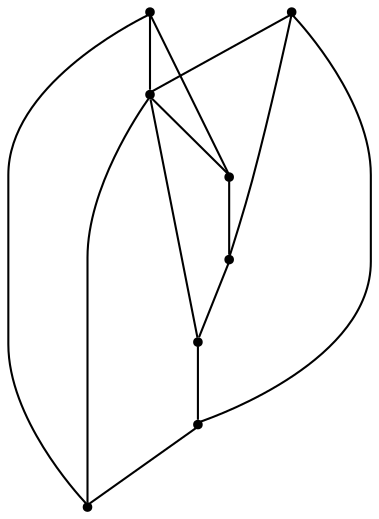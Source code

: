 graph {
  node [shape=point,comment="{\"directed\":false,\"doi\":\"10.1007/978-3-319-73915-1_34\",\"figure\":\"? (6)\"}"]

  v0 [pos="308.20742505821937,251.83915974158498"]
  v1 [pos="308.2074250582193,304.38035358208685"]
  v2 [pos="308.20742505821937,356.9212930720352"]
  v3 [pos="308.20742505821937,409.4624869125371"]
  v4 [pos="255.66156134110022,304.38035358208685"]
  v5 [pos="255.66156134110022,409.4624869125371"]
  v6 [pos="255.66156134110022,251.83076617331886"]
  v7 [pos="255.66156134110022,356.9212930720352"]

  v5 -- v3 [id="-3",pos="255.66156134110022,409.4624869125371 308.20742505821937,409.4624869125371 308.20742505821937,409.4624869125371 308.20742505821937,409.4624869125371"]
  v7 -- v2 [id="-6",pos="255.66156134110022,356.9212930720352 308.20742505821937,356.9212930720352 308.20742505821937,356.9212930720352 308.20742505821937,356.9212930720352"]
  v4 -- v1 [id="-9",pos="255.66156134110022,304.38035358208685 308.2074250582193,304.38035358208685 308.2074250582193,304.38035358208685 308.2074250582193,304.38035358208685"]
  v6 -- v0 [id="-12",pos="255.66156134110022,251.83076617331886 308.20742505821937,251.83915974158498 308.20742505821937,251.83915974158498 308.20742505821937,251.83915974158498"]
  v1 -- v0 [id="-14",pos="308.2074250582193,304.38035358208685 308.20742505821937,251.83915974158498 308.20742505821937,251.83915974158498 308.20742505821937,251.83915974158498"]
  v7 -- v5 [id="-15",pos="255.66156134110022,356.9212930720352 255.66156134110022,409.4624869125371 255.66156134110022,409.4624869125371 255.66156134110022,409.4624869125371"]
  v6 -- v5 [id="-16",pos="255.66156134110022,251.83076617331886 235.9584158923535,304.37599782885786 235.9584158923535,304.37599782885786 235.9584158923535,304.37599782885786 275.3646829441903,356.9212294843968 275.3646829441903,356.9212294843968 275.3646829441903,356.9212294843968 255.66156134110022,409.4624869125371 255.66156134110022,409.4624869125371 255.66156134110022,409.4624869125371"]
  v4 -- v6 [id="-18",pos="255.66156134110022,304.38035358208685 255.66156134110022,251.83076617331886 255.66156134110022,251.83076617331886 255.66156134110022,251.83076617331886"]
  v7 -- v4 [id="-20",pos="255.66156134110022,356.9212930720352 255.66156134110022,304.38035358208685 255.66156134110022,304.38035358208685 255.66156134110022,304.38035358208685"]
  v4 -- v3 [id="-21",pos="255.66156134110022,304.38035358208685 288.5043074294054,356.9212294843968 288.5043074294054,356.9212294843968 288.5043074294054,356.9212294843968 308.20742505821937,409.4624869125371 308.20742505821937,409.4624869125371 308.20742505821937,409.4624869125371"]
  v3 -- v2 [id="-22",pos="308.20742505821937,409.4624869125371 308.20742505821937,356.9212930720352 308.20742505821937,356.9212930720352 308.20742505821937,356.9212930720352"]
  v2 -- v1 [id="-23",pos="308.20742505821937,356.9212930720352 308.2074250582193,304.38035358208685 308.2074250582193,304.38035358208685 308.2074250582193,304.38035358208685"]
  v0 -- v4 [id="-25",pos="308.20742505821937,251.83915974158498 255.66156134110022,304.38035358208685 255.66156134110022,304.38035358208685 255.66156134110022,304.38035358208685"]
}